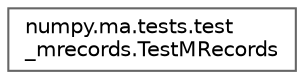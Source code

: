digraph "Graphical Class Hierarchy"
{
 // LATEX_PDF_SIZE
  bgcolor="transparent";
  edge [fontname=Helvetica,fontsize=10,labelfontname=Helvetica,labelfontsize=10];
  node [fontname=Helvetica,fontsize=10,shape=box,height=0.2,width=0.4];
  rankdir="LR";
  Node0 [id="Node000000",label="numpy.ma.tests.test\l_mrecords.TestMRecords",height=0.2,width=0.4,color="grey40", fillcolor="white", style="filled",URL="$d1/d4a/classnumpy_1_1ma_1_1tests_1_1test__mrecords_1_1TestMRecords.html",tooltip=" "];
}
